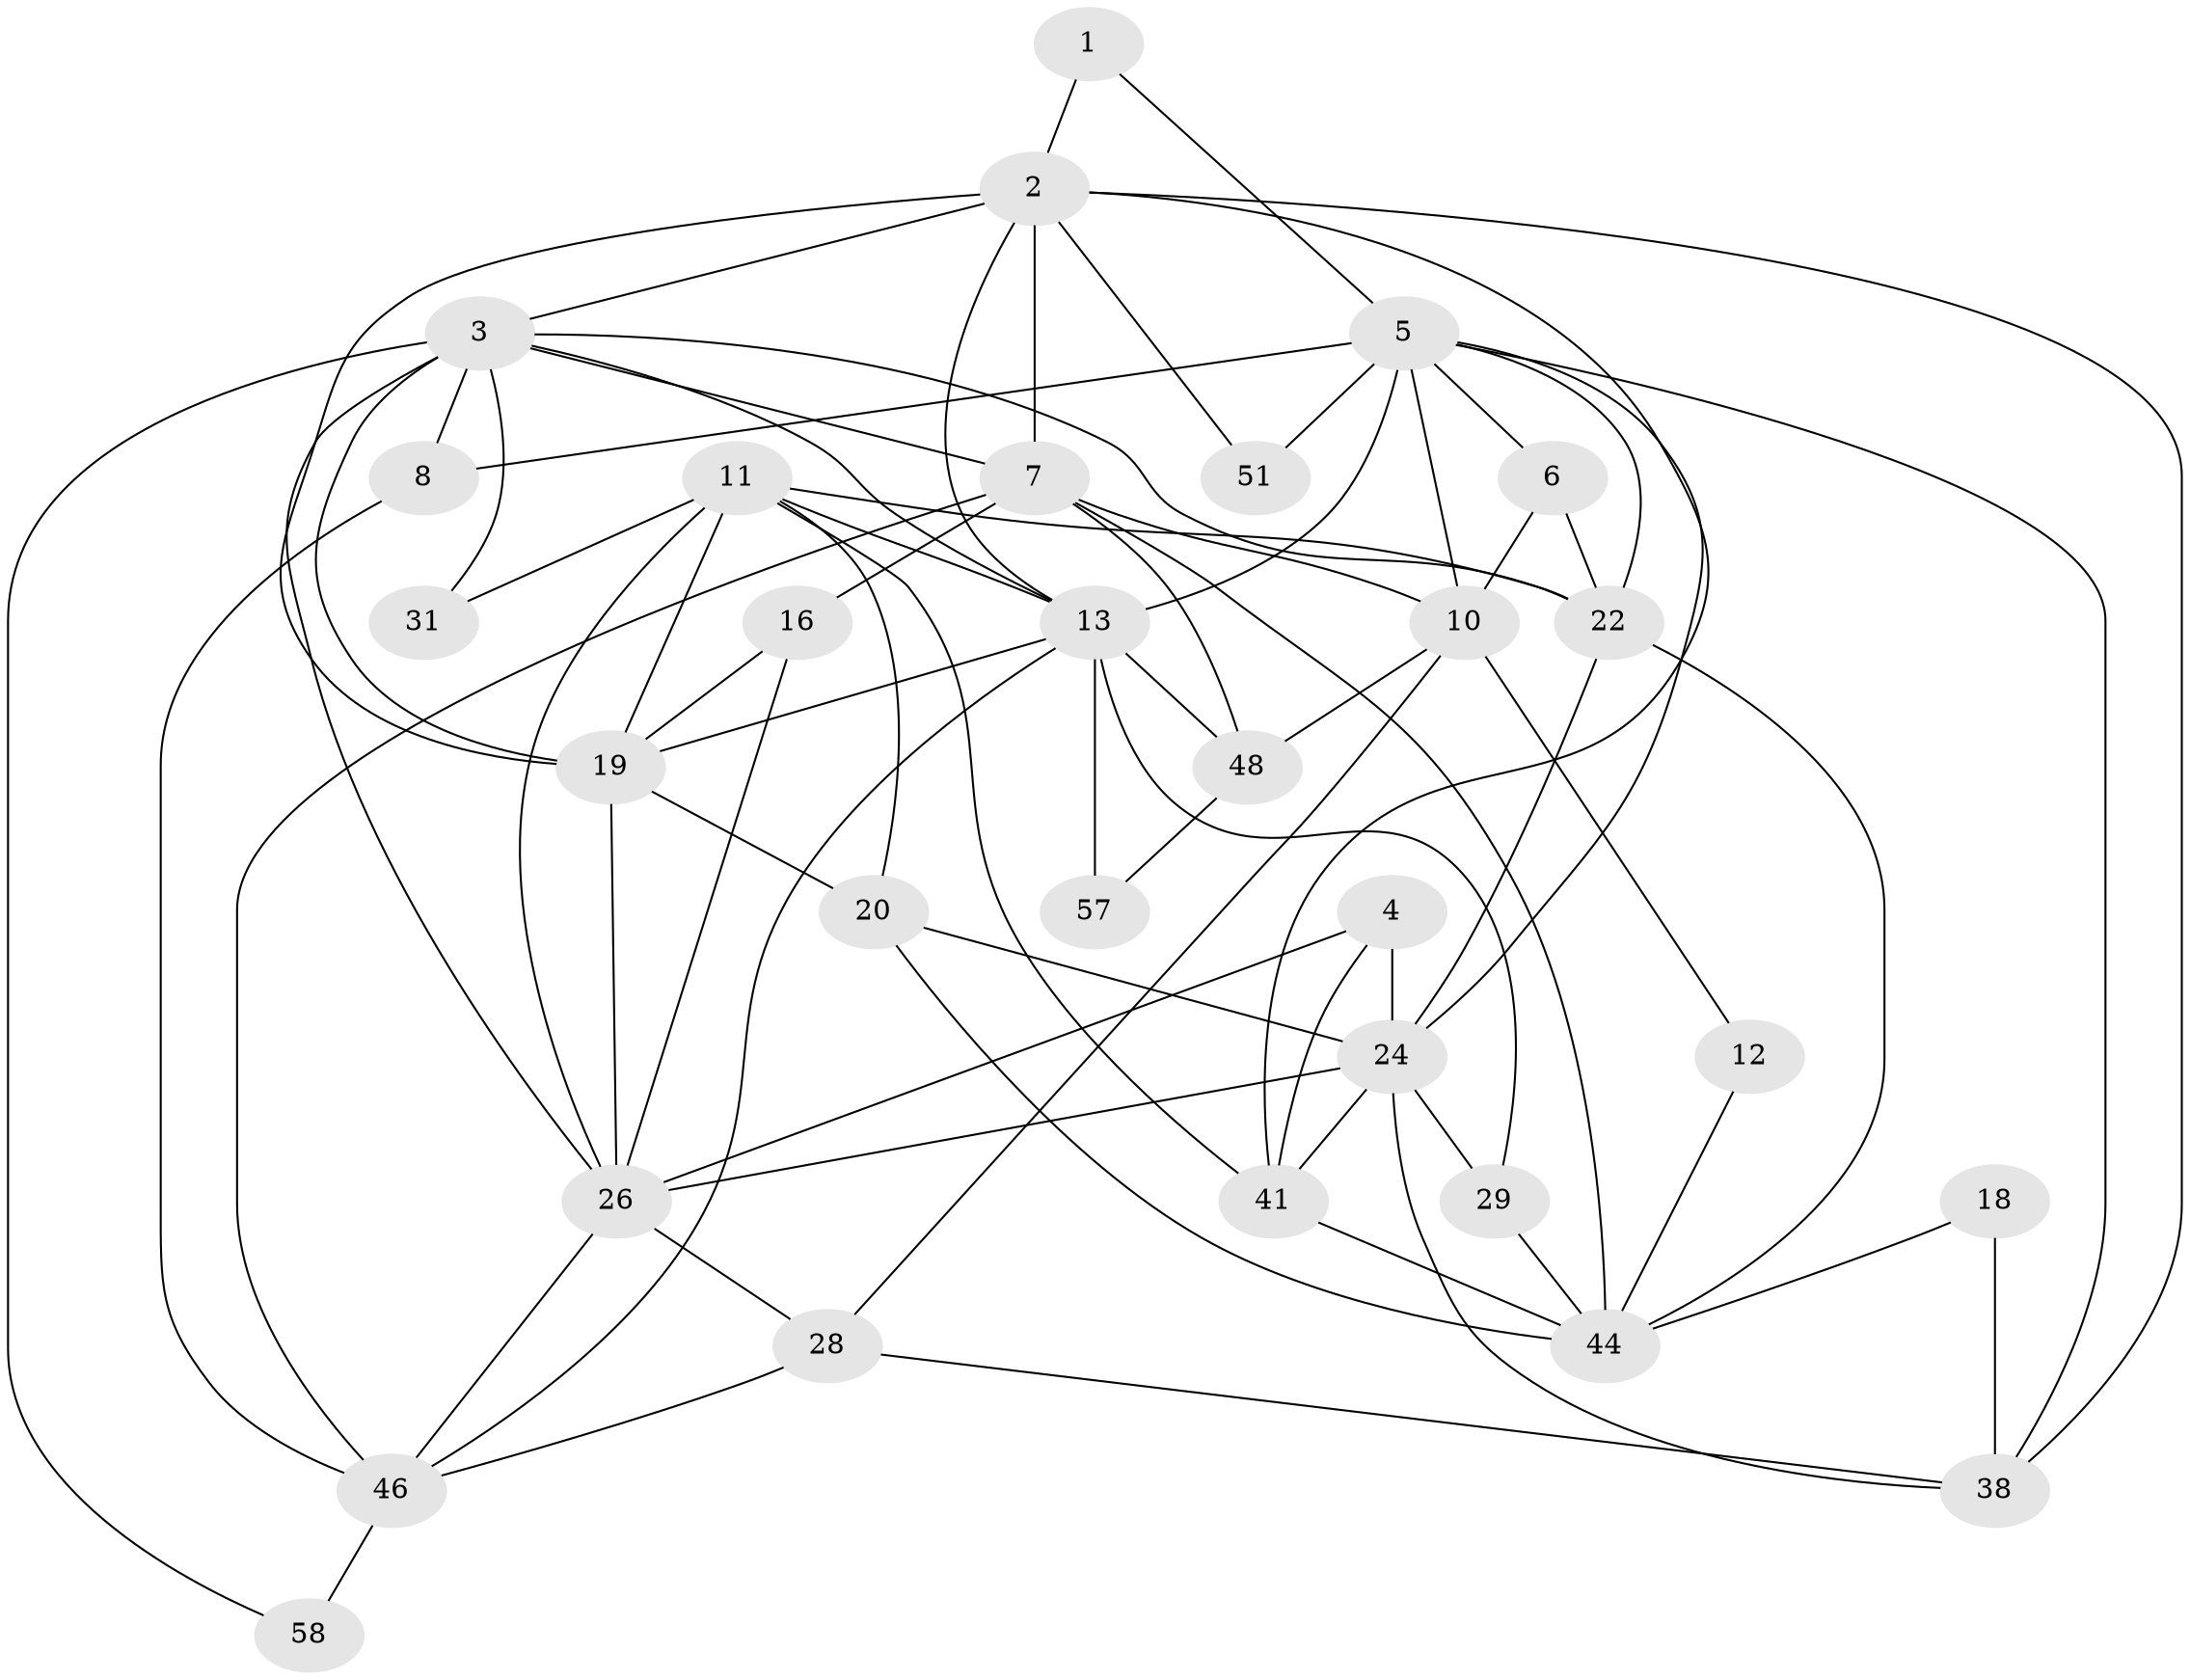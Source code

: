 // original degree distribution, {2: 0.22950819672131148, 4: 0.18032786885245902, 6: 0.13114754098360656, 3: 0.21311475409836064, 5: 0.18032786885245902, 8: 0.03278688524590164, 7: 0.03278688524590164}
// Generated by graph-tools (version 1.1) at 2025/15/03/09/25 04:15:06]
// undirected, 30 vertices, 74 edges
graph export_dot {
graph [start="1"]
  node [color=gray90,style=filled];
  1;
  2 [super="+52+21"];
  3 [super="+17"];
  4 [super="+14"];
  5 [super="+9"];
  6;
  7 [super="+61"];
  8 [super="+27"];
  10 [super="+47+15"];
  11 [super="+23+36"];
  12;
  13 [super="+33"];
  16;
  18;
  19 [super="+25"];
  20 [super="+55"];
  22 [super="+56+39"];
  24 [super="+32+40"];
  26 [super="+37+34+35"];
  28 [super="+60"];
  29 [super="+53"];
  31;
  38;
  41;
  44 [super="+59"];
  46 [super="+54"];
  48;
  51;
  57;
  58;
  1 -- 2;
  1 -- 5;
  2 -- 38;
  2 -- 7;
  2 -- 41;
  2 -- 19;
  2 -- 51;
  2 -- 3;
  2 -- 13 [weight=2];
  3 -- 31 [weight=2];
  3 -- 58;
  3 -- 26 [weight=3];
  3 -- 7;
  3 -- 8;
  3 -- 19;
  3 -- 13;
  3 -- 22;
  4 -- 41;
  4 -- 24 [weight=2];
  4 -- 26;
  5 -- 24;
  5 -- 10;
  5 -- 6;
  5 -- 38;
  5 -- 8;
  5 -- 13;
  5 -- 51 [weight=2];
  5 -- 22;
  6 -- 10;
  6 -- 22;
  7 -- 16;
  7 -- 48;
  7 -- 44;
  7 -- 46;
  7 -- 10;
  8 -- 46;
  10 -- 28;
  10 -- 48;
  10 -- 12;
  11 -- 20;
  11 -- 41;
  11 -- 22 [weight=3];
  11 -- 26;
  11 -- 31;
  11 -- 19 [weight=2];
  11 -- 13;
  12 -- 44;
  13 -- 19 [weight=2];
  13 -- 48;
  13 -- 57;
  13 -- 46;
  13 -- 29;
  16 -- 26;
  16 -- 19;
  18 -- 38;
  18 -- 44;
  19 -- 26;
  19 -- 20;
  20 -- 44 [weight=2];
  20 -- 24;
  22 -- 24;
  22 -- 44 [weight=2];
  24 -- 38;
  24 -- 41;
  24 -- 29;
  24 -- 26 [weight=2];
  26 -- 46;
  26 -- 28 [weight=2];
  28 -- 46;
  28 -- 38;
  29 -- 44;
  41 -- 44;
  46 -- 58;
  48 -- 57;
}
